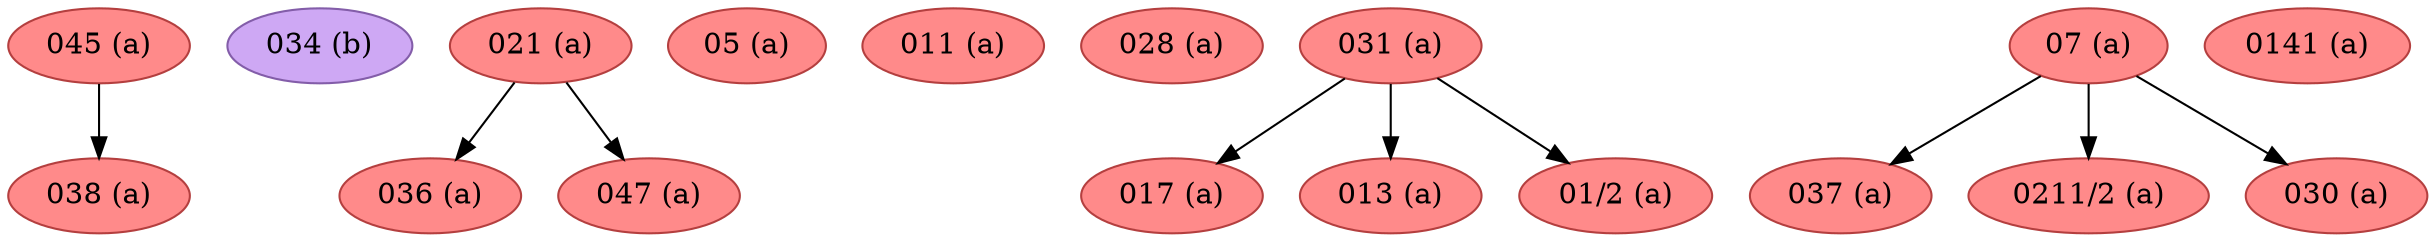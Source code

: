 strict digraph G {
"038 (a)" [fillcolor="#FF8A8A", color="#b43f3f", style=filled];
"034 (b)" [fillcolor="#CEA8F4", color="#835da9", style=filled];
"036 (a)" [fillcolor="#FF8A8A", color="#b43f3f", style=filled];
"05 (a)" [fillcolor="#FF8A8A", color="#b43f3f", style=filled];
"011 (a)" [fillcolor="#FF8A8A", color="#b43f3f", style=filled];
"045 (a)" [fillcolor="#FF8A8A", color="#b43f3f", style=filled];
"028 (a)" [fillcolor="#FF8A8A", color="#b43f3f", style=filled];
"017 (a)" [fillcolor="#FF8A8A", color="#b43f3f", style=filled];
"047 (a)" [fillcolor="#FF8A8A", color="#b43f3f", style=filled];
"037 (a)" [fillcolor="#FF8A8A", color="#b43f3f", style=filled];
"013 (a)" [fillcolor="#FF8A8A", color="#b43f3f", style=filled];
"07 (a)" [fillcolor="#FF8A8A", color="#b43f3f", style=filled];
"0211/2 (a)" [fillcolor="#FF8A8A", color="#b43f3f", style=filled];
"0141 (a)" [fillcolor="#FF8A8A", color="#b43f3f", style=filled];
"031 (a)" [fillcolor="#FF8A8A", color="#b43f3f", style=filled];
"01/2 (a)" [fillcolor="#FF8A8A", color="#b43f3f", style=filled];
"030 (a)" [fillcolor="#FF8A8A", color="#b43f3f", style=filled];
"021 (a)" [fillcolor="#FF8A8A", color="#b43f3f", style=filled];
"045 (a)" -> "038 (a)";
"07 (a)" -> "0211/2 (a)";
"07 (a)" -> "037 (a)";
"07 (a)" -> "030 (a)";
"031 (a)" -> "013 (a)";
"031 (a)" -> "017 (a)";
"031 (a)" -> "01/2 (a)";
"021 (a)" -> "036 (a)";
"021 (a)" -> "047 (a)";
}
